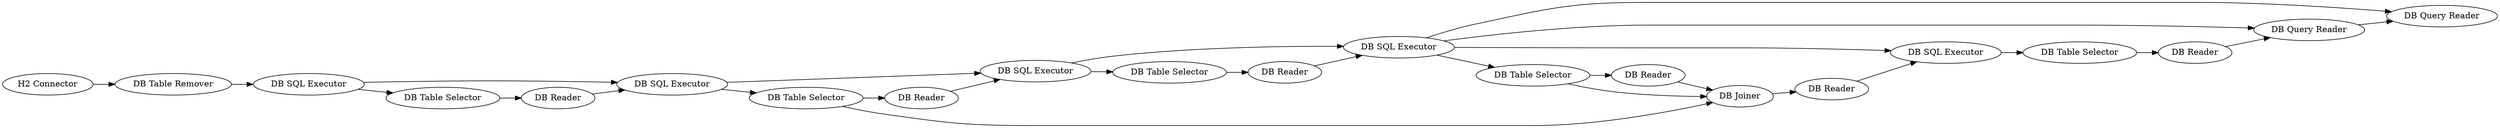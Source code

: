 digraph {
	"-6622736132578685399_3" [label="DB SQL Executor"]
	"-6622736132578685399_1871" [label="DB SQL Executor"]
	"-6622736132578685399_1866" [label="DB Table Selector"]
	"-6622736132578685399_2" [label="H2 Connector"]
	"-6622736132578685399_1863" [label="DB Table Selector"]
	"-6622736132578685399_1875" [label="DB Reader"]
	"-6622736132578685399_1869" [label="DB Query Reader"]
	"-6622736132578685399_68" [label="DB Table Remover"]
	"-6622736132578685399_1864" [label="DB Reader"]
	"-6622736132578685399_1860" [label="DB Table Selector"]
	"-6622736132578685399_1862" [label="DB SQL Executor"]
	"-6622736132578685399_1861" [label="DB Reader"]
	"-6622736132578685399_1873" [label="DB Reader"]
	"-6622736132578685399_1872" [label="DB Table Selector"]
	"-6622736132578685399_73" [label="DB Table Selector"]
	"-6622736132578685399_1867" [label="DB Reader"]
	"-6622736132578685399_1870" [label="DB Query Reader"]
	"-6622736132578685399_1859" [label="DB SQL Executor"]
	"-6622736132578685399_74" [label="DB Reader"]
	"-6622736132578685399_1865" [label="DB SQL Executor"]
	"-6622736132578685399_1874" [label="DB Joiner"]
	"-6622736132578685399_1865" -> "-6622736132578685399_1870"
	"-6622736132578685399_68" -> "-6622736132578685399_3"
	"-6622736132578685399_73" -> "-6622736132578685399_74"
	"-6622736132578685399_1862" -> "-6622736132578685399_1863"
	"-6622736132578685399_1873" -> "-6622736132578685399_1869"
	"-6622736132578685399_1867" -> "-6622736132578685399_1874"
	"-6622736132578685399_3" -> "-6622736132578685399_73"
	"-6622736132578685399_1860" -> "-6622736132578685399_1874"
	"-6622736132578685399_1859" -> "-6622736132578685399_1862"
	"-6622736132578685399_1862" -> "-6622736132578685399_1865"
	"-6622736132578685399_3" -> "-6622736132578685399_1859"
	"-6622736132578685399_1860" -> "-6622736132578685399_1861"
	"-6622736132578685399_1865" -> "-6622736132578685399_1871"
	"-6622736132578685399_1866" -> "-6622736132578685399_1874"
	"-6622736132578685399_1865" -> "-6622736132578685399_1869"
	"-6622736132578685399_1865" -> "-6622736132578685399_1866"
	"-6622736132578685399_1874" -> "-6622736132578685399_1875"
	"-6622736132578685399_1866" -> "-6622736132578685399_1867"
	"-6622736132578685399_74" -> "-6622736132578685399_1859"
	"-6622736132578685399_1869" -> "-6622736132578685399_1870"
	"-6622736132578685399_1872" -> "-6622736132578685399_1873"
	"-6622736132578685399_1864" -> "-6622736132578685399_1865"
	"-6622736132578685399_1863" -> "-6622736132578685399_1864"
	"-6622736132578685399_2" -> "-6622736132578685399_68"
	"-6622736132578685399_1871" -> "-6622736132578685399_1872"
	"-6622736132578685399_1859" -> "-6622736132578685399_1860"
	"-6622736132578685399_1875" -> "-6622736132578685399_1871"
	"-6622736132578685399_1861" -> "-6622736132578685399_1862"
	rankdir=LR
}
